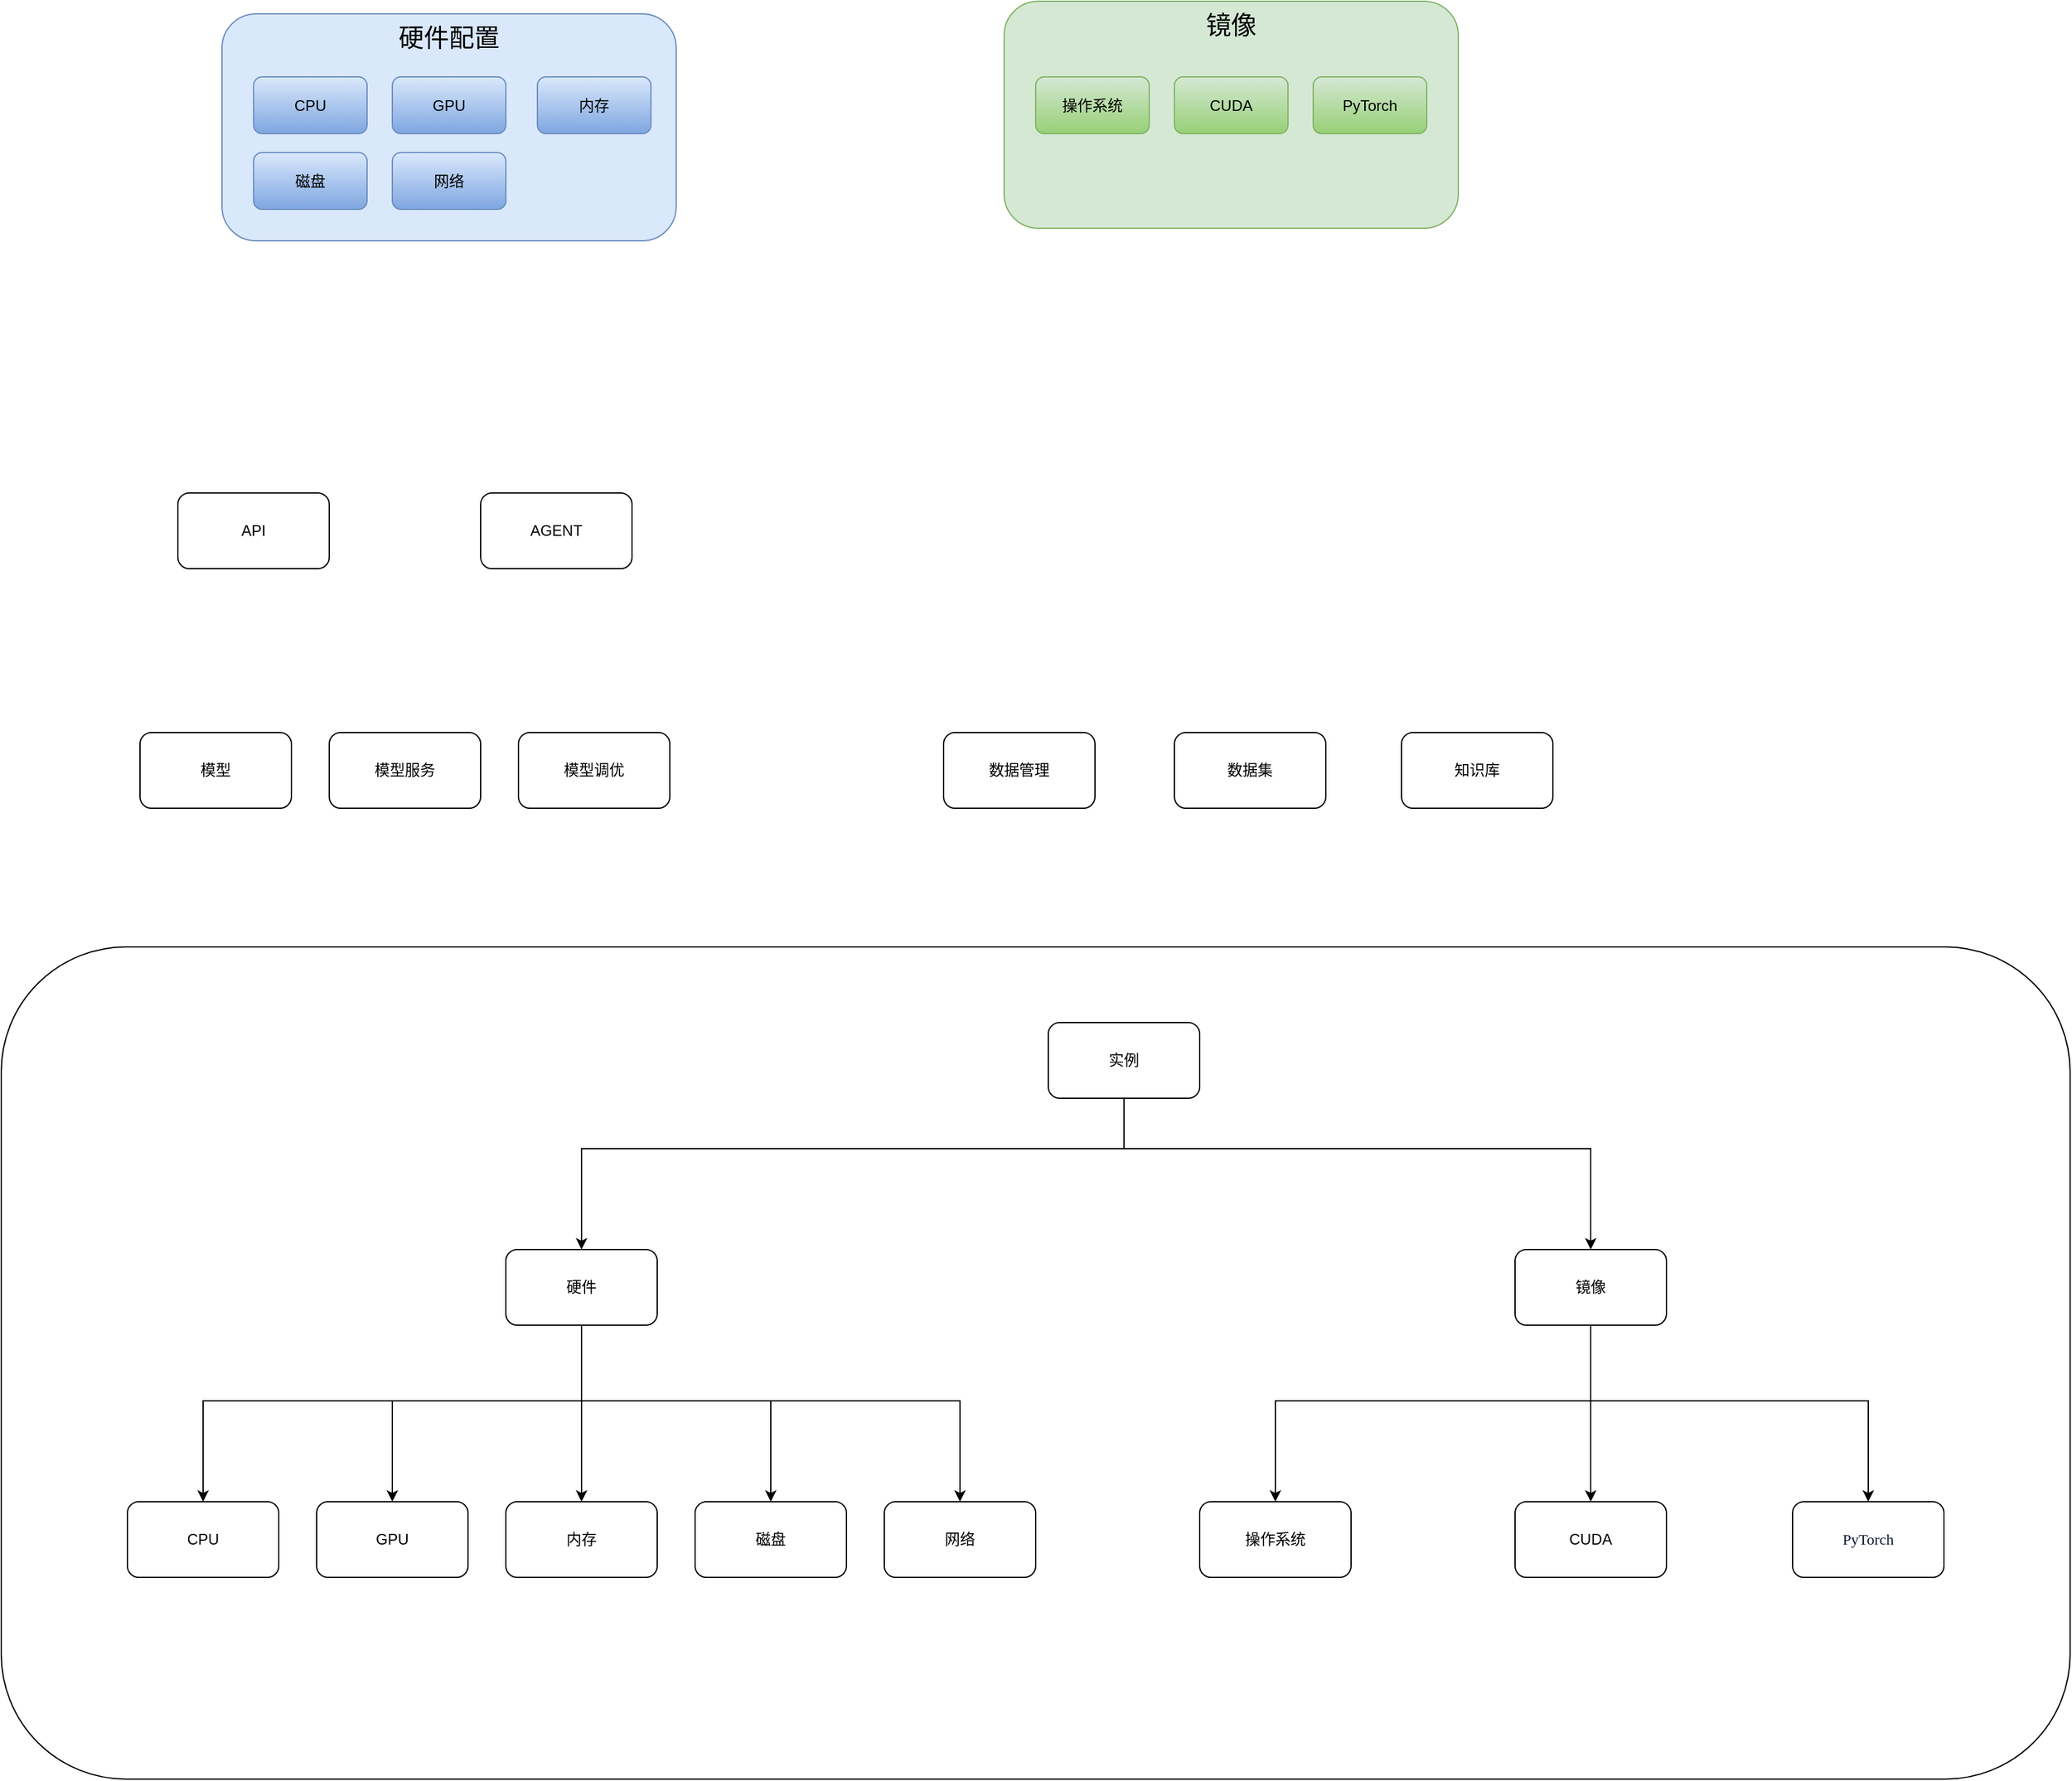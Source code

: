<mxfile version="28.0.1">
  <diagram name="第 1 页" id="XaoYMrmnhK-bOxz_jXeJ">
    <mxGraphModel dx="2239" dy="2052" grid="1" gridSize="10" guides="1" tooltips="1" connect="1" arrows="1" fold="1" page="1" pageScale="1" pageWidth="827" pageHeight="1169" math="0" shadow="0">
      <root>
        <mxCell id="0" />
        <mxCell id="1" parent="0" />
        <mxCell id="ZqEaL4qXER9mNjsGFA9_-25" value="" style="rounded=1;whiteSpace=wrap;html=1;" vertex="1" parent="1">
          <mxGeometry x="-40" y="-40" width="1640" height="660" as="geometry" />
        </mxCell>
        <mxCell id="ZqEaL4qXER9mNjsGFA9_-12" style="edgeStyle=orthogonalEdgeStyle;rounded=0;orthogonalLoop=1;jettySize=auto;html=1;" edge="1" parent="1" source="ZqEaL4qXER9mNjsGFA9_-4" target="ZqEaL4qXER9mNjsGFA9_-10">
          <mxGeometry relative="1" as="geometry">
            <Array as="points">
              <mxPoint x="850" y="120" />
              <mxPoint x="420" y="120" />
            </Array>
          </mxGeometry>
        </mxCell>
        <mxCell id="ZqEaL4qXER9mNjsGFA9_-13" style="edgeStyle=orthogonalEdgeStyle;rounded=0;orthogonalLoop=1;jettySize=auto;html=1;" edge="1" parent="1" source="ZqEaL4qXER9mNjsGFA9_-4" target="ZqEaL4qXER9mNjsGFA9_-11">
          <mxGeometry relative="1" as="geometry">
            <Array as="points">
              <mxPoint x="850" y="120" />
              <mxPoint x="1220" y="120" />
            </Array>
          </mxGeometry>
        </mxCell>
        <mxCell id="ZqEaL4qXER9mNjsGFA9_-4" value="实例" style="rounded=1;whiteSpace=wrap;html=1;" vertex="1" parent="1">
          <mxGeometry x="790" y="20" width="120" height="60" as="geometry" />
        </mxCell>
        <mxCell id="ZqEaL4qXER9mNjsGFA9_-5" value="操作系统" style="rounded=1;whiteSpace=wrap;html=1;" vertex="1" parent="1">
          <mxGeometry x="910" y="400" width="120" height="60" as="geometry" />
        </mxCell>
        <mxCell id="ZqEaL4qXER9mNjsGFA9_-6" value="CPU" style="rounded=1;whiteSpace=wrap;html=1;" vertex="1" parent="1">
          <mxGeometry x="60" y="400" width="120" height="60" as="geometry" />
        </mxCell>
        <mxCell id="ZqEaL4qXER9mNjsGFA9_-7" value="内存" style="rounded=1;whiteSpace=wrap;html=1;" vertex="1" parent="1">
          <mxGeometry x="360" y="400" width="120" height="60" as="geometry" />
        </mxCell>
        <mxCell id="ZqEaL4qXER9mNjsGFA9_-8" value="磁盘" style="rounded=1;whiteSpace=wrap;html=1;" vertex="1" parent="1">
          <mxGeometry x="510" y="400" width="120" height="60" as="geometry" />
        </mxCell>
        <mxCell id="ZqEaL4qXER9mNjsGFA9_-9" value="GPU" style="rounded=1;whiteSpace=wrap;html=1;" vertex="1" parent="1">
          <mxGeometry x="210" y="400" width="120" height="60" as="geometry" />
        </mxCell>
        <mxCell id="ZqEaL4qXER9mNjsGFA9_-14" style="edgeStyle=orthogonalEdgeStyle;rounded=0;orthogonalLoop=1;jettySize=auto;html=1;entryX=0.5;entryY=0;entryDx=0;entryDy=0;" edge="1" parent="1" source="ZqEaL4qXER9mNjsGFA9_-10" target="ZqEaL4qXER9mNjsGFA9_-6">
          <mxGeometry relative="1" as="geometry">
            <Array as="points">
              <mxPoint x="420" y="320" />
              <mxPoint x="120" y="320" />
            </Array>
          </mxGeometry>
        </mxCell>
        <mxCell id="ZqEaL4qXER9mNjsGFA9_-15" style="edgeStyle=orthogonalEdgeStyle;rounded=0;orthogonalLoop=1;jettySize=auto;html=1;entryX=0.5;entryY=0;entryDx=0;entryDy=0;" edge="1" parent="1" source="ZqEaL4qXER9mNjsGFA9_-10" target="ZqEaL4qXER9mNjsGFA9_-9">
          <mxGeometry relative="1" as="geometry">
            <Array as="points">
              <mxPoint x="420" y="320" />
              <mxPoint x="270" y="320" />
            </Array>
          </mxGeometry>
        </mxCell>
        <mxCell id="ZqEaL4qXER9mNjsGFA9_-16" style="edgeStyle=orthogonalEdgeStyle;rounded=0;orthogonalLoop=1;jettySize=auto;html=1;entryX=0.5;entryY=0;entryDx=0;entryDy=0;" edge="1" parent="1" source="ZqEaL4qXER9mNjsGFA9_-10" target="ZqEaL4qXER9mNjsGFA9_-7">
          <mxGeometry relative="1" as="geometry">
            <Array as="points">
              <mxPoint x="420" y="320" />
              <mxPoint x="420" y="320" />
            </Array>
          </mxGeometry>
        </mxCell>
        <mxCell id="ZqEaL4qXER9mNjsGFA9_-17" style="edgeStyle=orthogonalEdgeStyle;rounded=0;orthogonalLoop=1;jettySize=auto;html=1;exitX=0.5;exitY=1;exitDx=0;exitDy=0;" edge="1" parent="1" source="ZqEaL4qXER9mNjsGFA9_-10" target="ZqEaL4qXER9mNjsGFA9_-8">
          <mxGeometry relative="1" as="geometry">
            <Array as="points">
              <mxPoint x="420" y="320" />
              <mxPoint x="570" y="320" />
            </Array>
          </mxGeometry>
        </mxCell>
        <mxCell id="ZqEaL4qXER9mNjsGFA9_-19" style="edgeStyle=orthogonalEdgeStyle;rounded=0;orthogonalLoop=1;jettySize=auto;html=1;" edge="1" parent="1" source="ZqEaL4qXER9mNjsGFA9_-10" target="ZqEaL4qXER9mNjsGFA9_-18">
          <mxGeometry relative="1" as="geometry">
            <Array as="points">
              <mxPoint x="420" y="320" />
              <mxPoint x="720" y="320" />
            </Array>
          </mxGeometry>
        </mxCell>
        <mxCell id="ZqEaL4qXER9mNjsGFA9_-10" value="硬件" style="rounded=1;whiteSpace=wrap;html=1;" vertex="1" parent="1">
          <mxGeometry x="360" y="200" width="120" height="60" as="geometry" />
        </mxCell>
        <mxCell id="ZqEaL4qXER9mNjsGFA9_-20" style="edgeStyle=orthogonalEdgeStyle;rounded=0;orthogonalLoop=1;jettySize=auto;html=1;entryX=0.5;entryY=0;entryDx=0;entryDy=0;" edge="1" parent="1" source="ZqEaL4qXER9mNjsGFA9_-11" target="ZqEaL4qXER9mNjsGFA9_-5">
          <mxGeometry relative="1" as="geometry">
            <Array as="points">
              <mxPoint x="1220" y="320" />
              <mxPoint x="970" y="320" />
            </Array>
          </mxGeometry>
        </mxCell>
        <mxCell id="ZqEaL4qXER9mNjsGFA9_-22" style="edgeStyle=orthogonalEdgeStyle;rounded=0;orthogonalLoop=1;jettySize=auto;html=1;entryX=0.5;entryY=0;entryDx=0;entryDy=0;" edge="1" parent="1" source="ZqEaL4qXER9mNjsGFA9_-11" target="ZqEaL4qXER9mNjsGFA9_-21">
          <mxGeometry relative="1" as="geometry">
            <Array as="points">
              <mxPoint x="1220" y="330" />
              <mxPoint x="1220" y="330" />
            </Array>
          </mxGeometry>
        </mxCell>
        <mxCell id="ZqEaL4qXER9mNjsGFA9_-24" style="edgeStyle=orthogonalEdgeStyle;rounded=0;orthogonalLoop=1;jettySize=auto;html=1;entryX=0.5;entryY=0;entryDx=0;entryDy=0;" edge="1" parent="1" source="ZqEaL4qXER9mNjsGFA9_-11" target="ZqEaL4qXER9mNjsGFA9_-23">
          <mxGeometry relative="1" as="geometry">
            <Array as="points">
              <mxPoint x="1220" y="320" />
              <mxPoint x="1440" y="320" />
            </Array>
          </mxGeometry>
        </mxCell>
        <mxCell id="ZqEaL4qXER9mNjsGFA9_-11" value="镜像" style="rounded=1;whiteSpace=wrap;html=1;" vertex="1" parent="1">
          <mxGeometry x="1160" y="200" width="120" height="60" as="geometry" />
        </mxCell>
        <mxCell id="ZqEaL4qXER9mNjsGFA9_-18" value="网络" style="rounded=1;whiteSpace=wrap;html=1;" vertex="1" parent="1">
          <mxGeometry x="660" y="400" width="120" height="60" as="geometry" />
        </mxCell>
        <mxCell id="ZqEaL4qXER9mNjsGFA9_-21" value="CUDA" style="rounded=1;whiteSpace=wrap;html=1;" vertex="1" parent="1">
          <mxGeometry x="1160" y="400" width="120" height="60" as="geometry" />
        </mxCell>
        <mxCell id="ZqEaL4qXER9mNjsGFA9_-23" value="&lt;span style=&quot;color: rgb(10, 22, 51); font-family: PingFangSC-Regular; text-align: left; text-wrap-mode: nowrap; background-color: rgb(255, 255, 255);&quot;&gt;PyTorch&lt;/span&gt;" style="rounded=1;whiteSpace=wrap;html=1;" vertex="1" parent="1">
          <mxGeometry x="1380" y="400" width="120" height="60" as="geometry" />
        </mxCell>
        <mxCell id="ZqEaL4qXER9mNjsGFA9_-26" value="模型" style="rounded=1;whiteSpace=wrap;html=1;" vertex="1" parent="1">
          <mxGeometry x="70" y="-210" width="120" height="60" as="geometry" />
        </mxCell>
        <mxCell id="ZqEaL4qXER9mNjsGFA9_-27" value="模型服务" style="rounded=1;whiteSpace=wrap;html=1;" vertex="1" parent="1">
          <mxGeometry x="220" y="-210" width="120" height="60" as="geometry" />
        </mxCell>
        <mxCell id="ZqEaL4qXER9mNjsGFA9_-28" value="模型调优" style="rounded=1;whiteSpace=wrap;html=1;" vertex="1" parent="1">
          <mxGeometry x="370" y="-210" width="120" height="60" as="geometry" />
        </mxCell>
        <mxCell id="ZqEaL4qXER9mNjsGFA9_-29" value="数据管理" style="rounded=1;whiteSpace=wrap;html=1;" vertex="1" parent="1">
          <mxGeometry x="707" y="-210" width="120" height="60" as="geometry" />
        </mxCell>
        <mxCell id="ZqEaL4qXER9mNjsGFA9_-30" value="知识库" style="rounded=1;whiteSpace=wrap;html=1;" vertex="1" parent="1">
          <mxGeometry x="1070" y="-210" width="120" height="60" as="geometry" />
        </mxCell>
        <mxCell id="ZqEaL4qXER9mNjsGFA9_-31" value="数据集" style="rounded=1;whiteSpace=wrap;html=1;" vertex="1" parent="1">
          <mxGeometry x="890" y="-210" width="120" height="60" as="geometry" />
        </mxCell>
        <mxCell id="ZqEaL4qXER9mNjsGFA9_-32" value="API" style="rounded=1;whiteSpace=wrap;html=1;" vertex="1" parent="1">
          <mxGeometry x="100" y="-400" width="120" height="60" as="geometry" />
        </mxCell>
        <mxCell id="ZqEaL4qXER9mNjsGFA9_-33" value="AGENT" style="rounded=1;whiteSpace=wrap;html=1;" vertex="1" parent="1">
          <mxGeometry x="340" y="-400" width="120" height="60" as="geometry" />
        </mxCell>
        <mxCell id="ZqEaL4qXER9mNjsGFA9_-34" value="硬件配置" style="rounded=1;whiteSpace=wrap;html=1;verticalAlign=top;fontSize=20;fillColor=#dae8fc;strokeColor=#6c8ebf;" vertex="1" parent="1">
          <mxGeometry x="135" y="-780" width="360" height="180" as="geometry" />
        </mxCell>
        <mxCell id="ZqEaL4qXER9mNjsGFA9_-35" value="CPU" style="rounded=1;whiteSpace=wrap;html=1;fillColor=#dae8fc;gradientColor=#7ea6e0;strokeColor=#6c8ebf;" vertex="1" parent="1">
          <mxGeometry x="160" y="-730" width="90" height="45" as="geometry" />
        </mxCell>
        <mxCell id="ZqEaL4qXER9mNjsGFA9_-36" value="内存" style="rounded=1;whiteSpace=wrap;html=1;fillColor=#dae8fc;gradientColor=#7ea6e0;strokeColor=#6c8ebf;" vertex="1" parent="1">
          <mxGeometry x="385" y="-730" width="90" height="45" as="geometry" />
        </mxCell>
        <mxCell id="ZqEaL4qXER9mNjsGFA9_-37" value="磁盘" style="rounded=1;whiteSpace=wrap;html=1;fillColor=#dae8fc;gradientColor=#7ea6e0;strokeColor=#6c8ebf;" vertex="1" parent="1">
          <mxGeometry x="160" y="-670" width="90" height="45" as="geometry" />
        </mxCell>
        <mxCell id="ZqEaL4qXER9mNjsGFA9_-38" value="GPU" style="rounded=1;whiteSpace=wrap;html=1;fillColor=#dae8fc;gradientColor=#7ea6e0;strokeColor=#6c8ebf;" vertex="1" parent="1">
          <mxGeometry x="270" y="-730" width="90" height="45" as="geometry" />
        </mxCell>
        <mxCell id="ZqEaL4qXER9mNjsGFA9_-39" value="网络" style="rounded=1;whiteSpace=wrap;html=1;fillColor=#dae8fc;gradientColor=#7ea6e0;strokeColor=#6c8ebf;" vertex="1" parent="1">
          <mxGeometry x="270" y="-670" width="90" height="45" as="geometry" />
        </mxCell>
        <mxCell id="ZqEaL4qXER9mNjsGFA9_-41" value="镜像" style="rounded=1;whiteSpace=wrap;html=1;verticalAlign=top;fontSize=20;fillColor=#d5e8d4;strokeColor=#82b366;" vertex="1" parent="1">
          <mxGeometry x="755" y="-790" width="360" height="180" as="geometry" />
        </mxCell>
        <mxCell id="ZqEaL4qXER9mNjsGFA9_-42" value="操作系统" style="rounded=1;whiteSpace=wrap;html=1;fillColor=#d5e8d4;gradientColor=#97d077;strokeColor=#82b366;" vertex="1" parent="1">
          <mxGeometry x="780" y="-730" width="90" height="45" as="geometry" />
        </mxCell>
        <mxCell id="ZqEaL4qXER9mNjsGFA9_-43" value="PyTorch" style="rounded=1;whiteSpace=wrap;html=1;fillColor=#d5e8d4;gradientColor=#97d077;strokeColor=#82b366;" vertex="1" parent="1">
          <mxGeometry x="1000" y="-730" width="90" height="45" as="geometry" />
        </mxCell>
        <mxCell id="ZqEaL4qXER9mNjsGFA9_-45" value="CUDA" style="rounded=1;whiteSpace=wrap;html=1;fillColor=#d5e8d4;gradientColor=#97d077;strokeColor=#82b366;" vertex="1" parent="1">
          <mxGeometry x="890" y="-730" width="90" height="45" as="geometry" />
        </mxCell>
      </root>
    </mxGraphModel>
  </diagram>
</mxfile>
